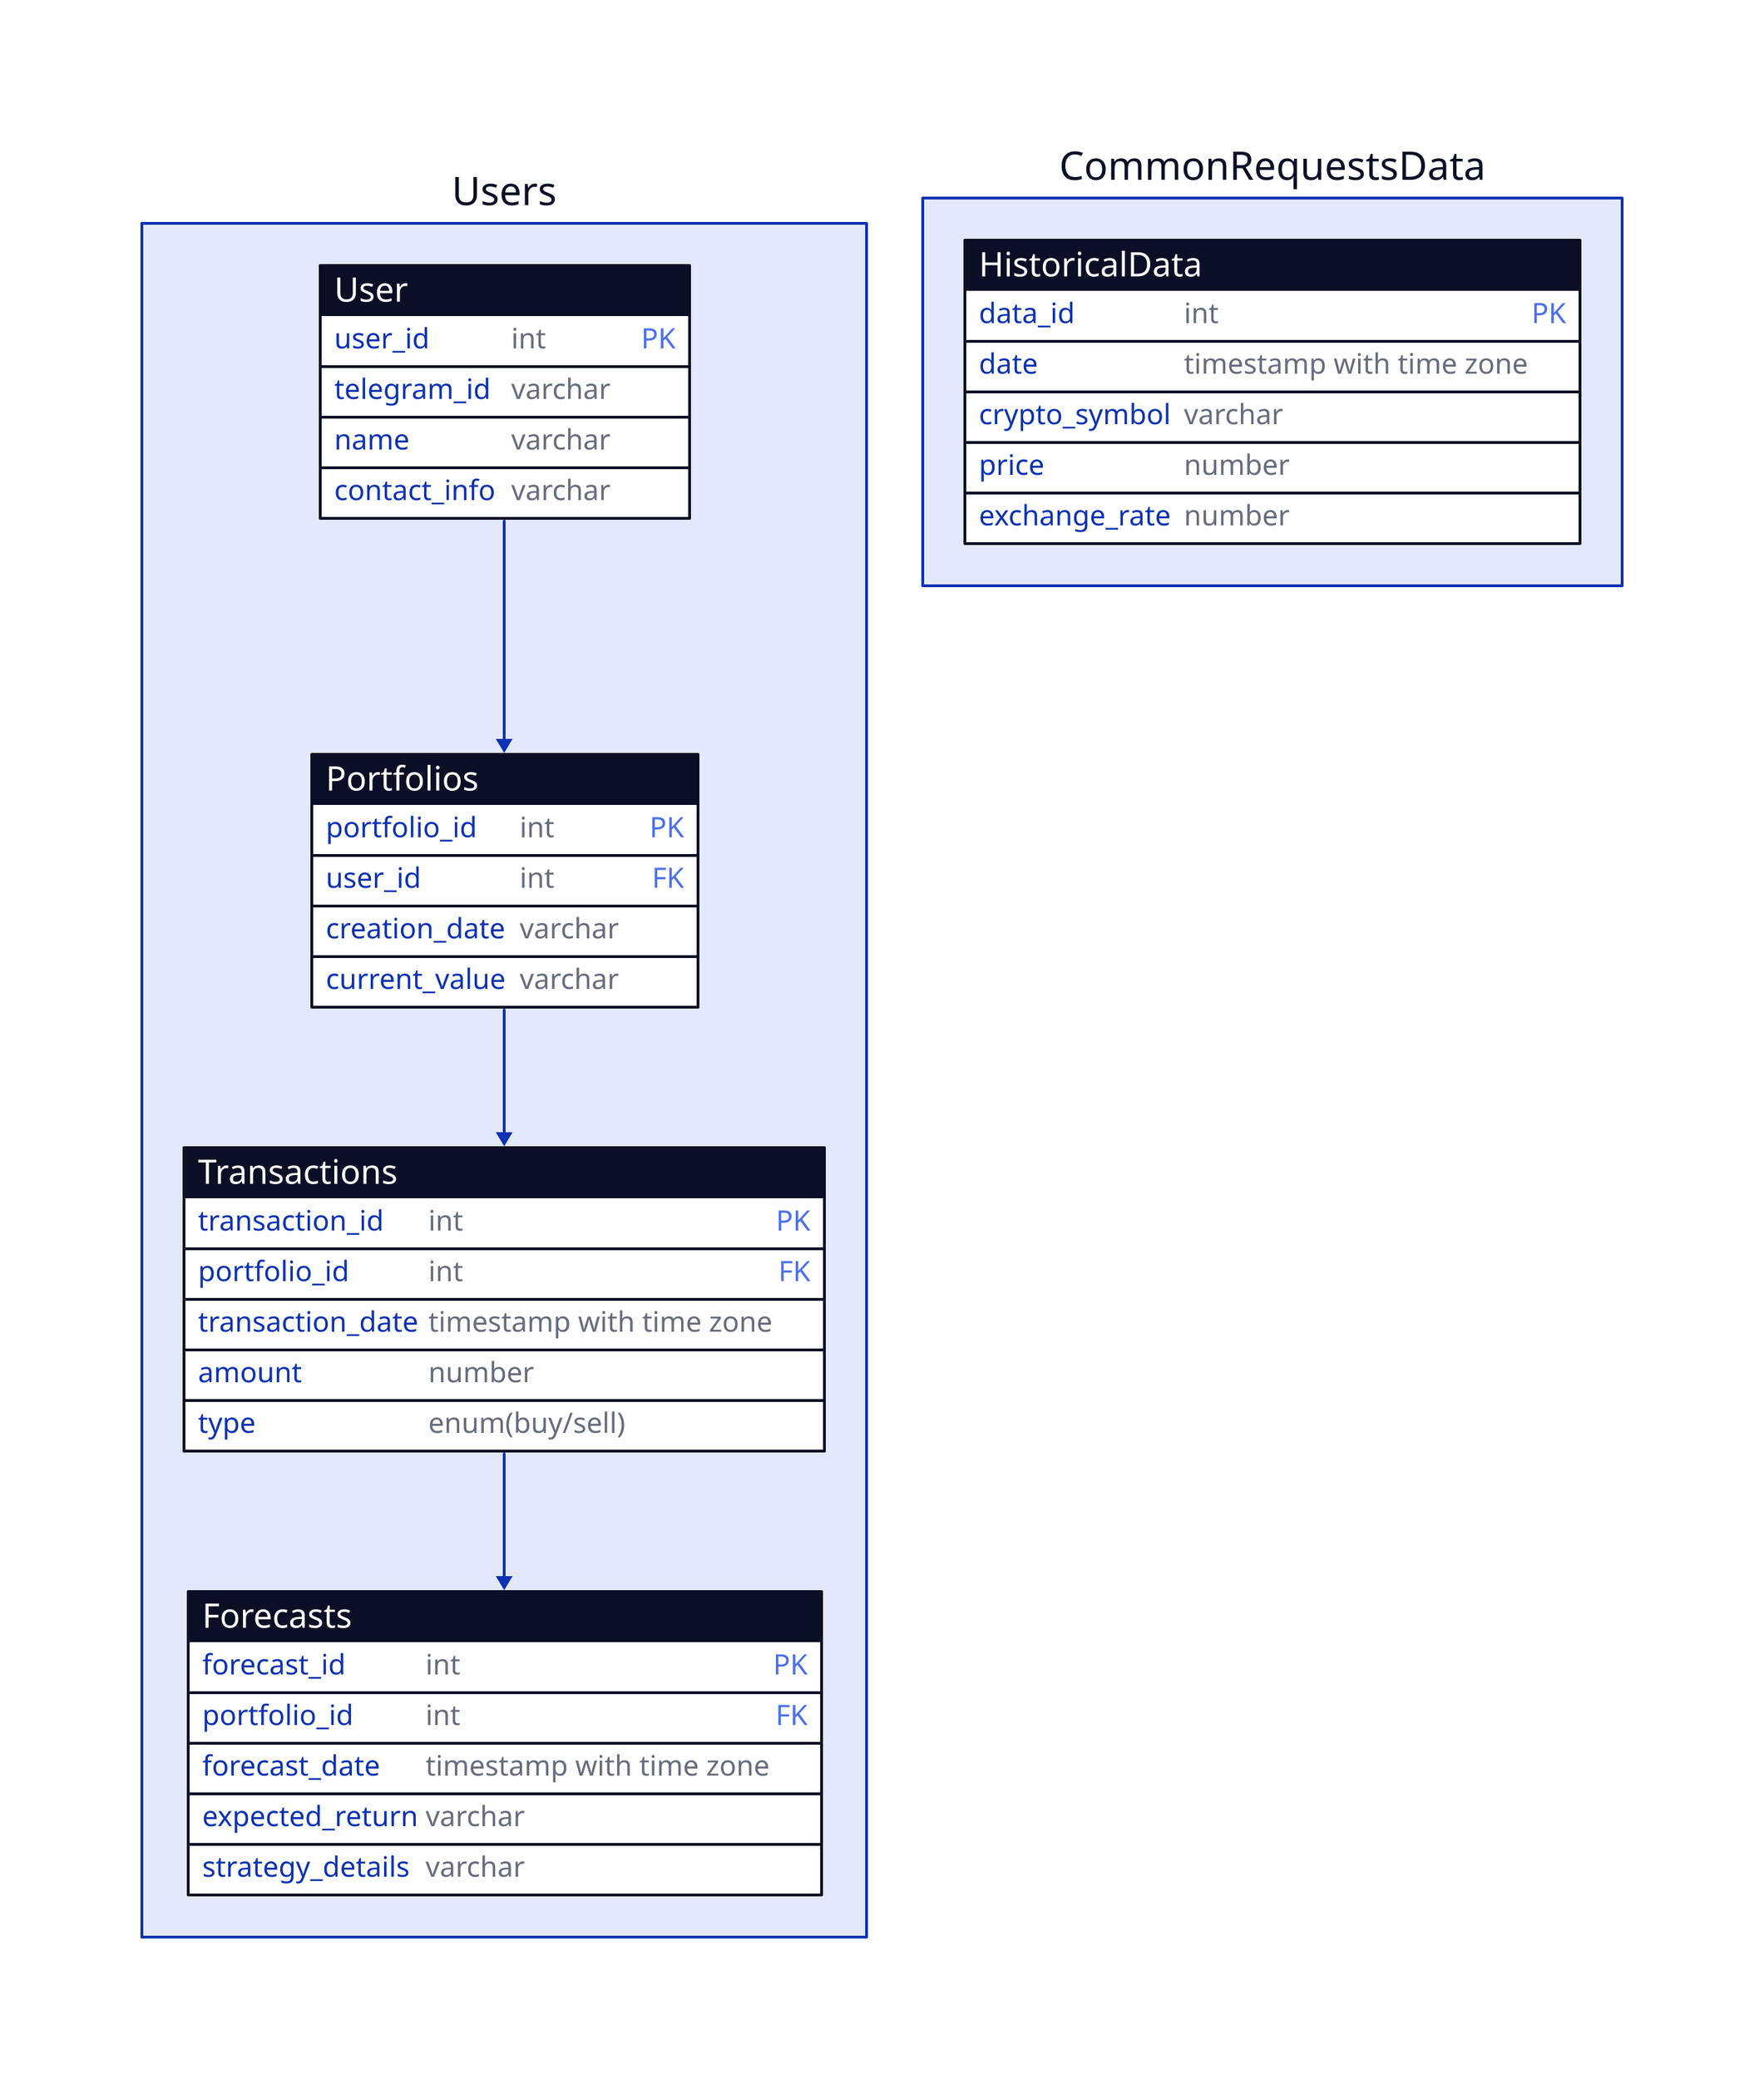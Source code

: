 Users: {
User: {
    shape: sql_table 
    user_id: int {constraint: primary_key} 
    telegram_id: varchar
    name: varchar
    contact_info: varchar 
}

Portfolios: {
    shape: sql_table 
    portfolio_id:  int {constraint: primary_key} 
    user_id:  int {constraint: foreign_key} 
    creation_date: varchar
    current_value: varchar
}

Transactions: {
    shape: sql_table 
    transaction_id:  int {constraint: primary_key} 
    portfolio_id:  int {constraint: foreign_key} 
    transaction_date: timestamp with time zone 
    amount: number
    type:  enum(buy/sell)
}
Forecasts: {
    shape: sql_table 
    forecast_id:  int {constraint: primary_key} 
    portfolio_id:  int {constraint: foreign_key} 
    forecast_date: timestamp with time zone 
    expected_return: varchar
    strategy_details: varchar
}

User.user_id -> Portfolios.user_id
Portfolios.portfolio_id -> Transactions.portfolio_id
Transactions.portfolio_id -> Forecasts.portfolio_id
}
CommonRequestsData: {
HistoricalData: {
    shape: sql_table 
    data_id:  int {constraint: primary_key} 
    date: timestamp with time zone 
    crypto_symbol: varchar
    price: number
    exchange_rate: number
}
}